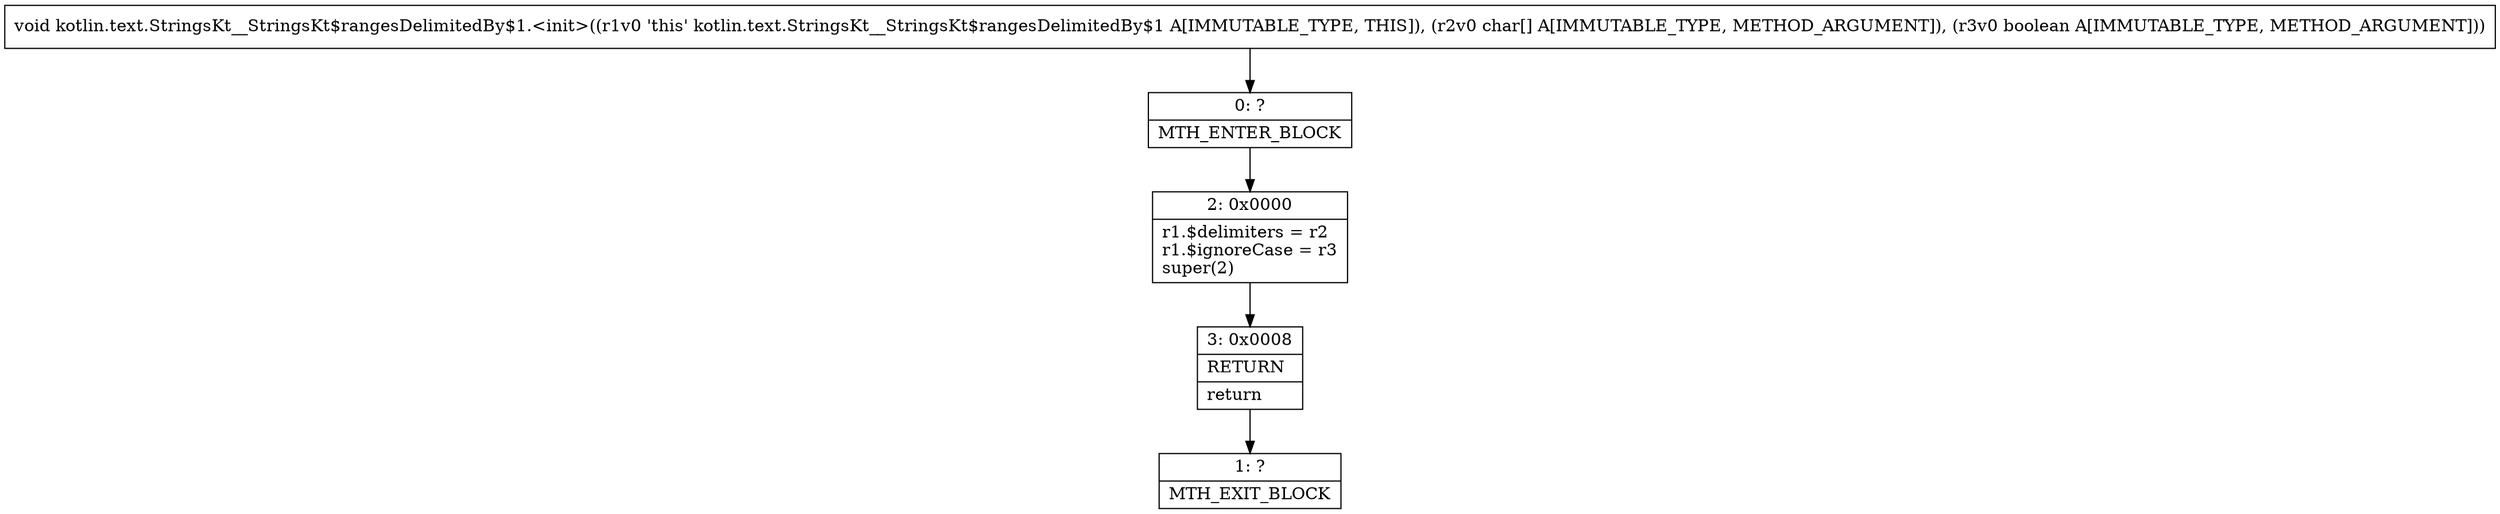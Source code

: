 digraph "CFG forkotlin.text.StringsKt__StringsKt$rangesDelimitedBy$1.\<init\>([CZ)V" {
Node_0 [shape=record,label="{0\:\ ?|MTH_ENTER_BLOCK\l}"];
Node_2 [shape=record,label="{2\:\ 0x0000|r1.$delimiters = r2\lr1.$ignoreCase = r3\lsuper(2)\l}"];
Node_3 [shape=record,label="{3\:\ 0x0008|RETURN\l|return\l}"];
Node_1 [shape=record,label="{1\:\ ?|MTH_EXIT_BLOCK\l}"];
MethodNode[shape=record,label="{void kotlin.text.StringsKt__StringsKt$rangesDelimitedBy$1.\<init\>((r1v0 'this' kotlin.text.StringsKt__StringsKt$rangesDelimitedBy$1 A[IMMUTABLE_TYPE, THIS]), (r2v0 char[] A[IMMUTABLE_TYPE, METHOD_ARGUMENT]), (r3v0 boolean A[IMMUTABLE_TYPE, METHOD_ARGUMENT])) }"];
MethodNode -> Node_0;Node_0 -> Node_2;
Node_2 -> Node_3;
Node_3 -> Node_1;
}

